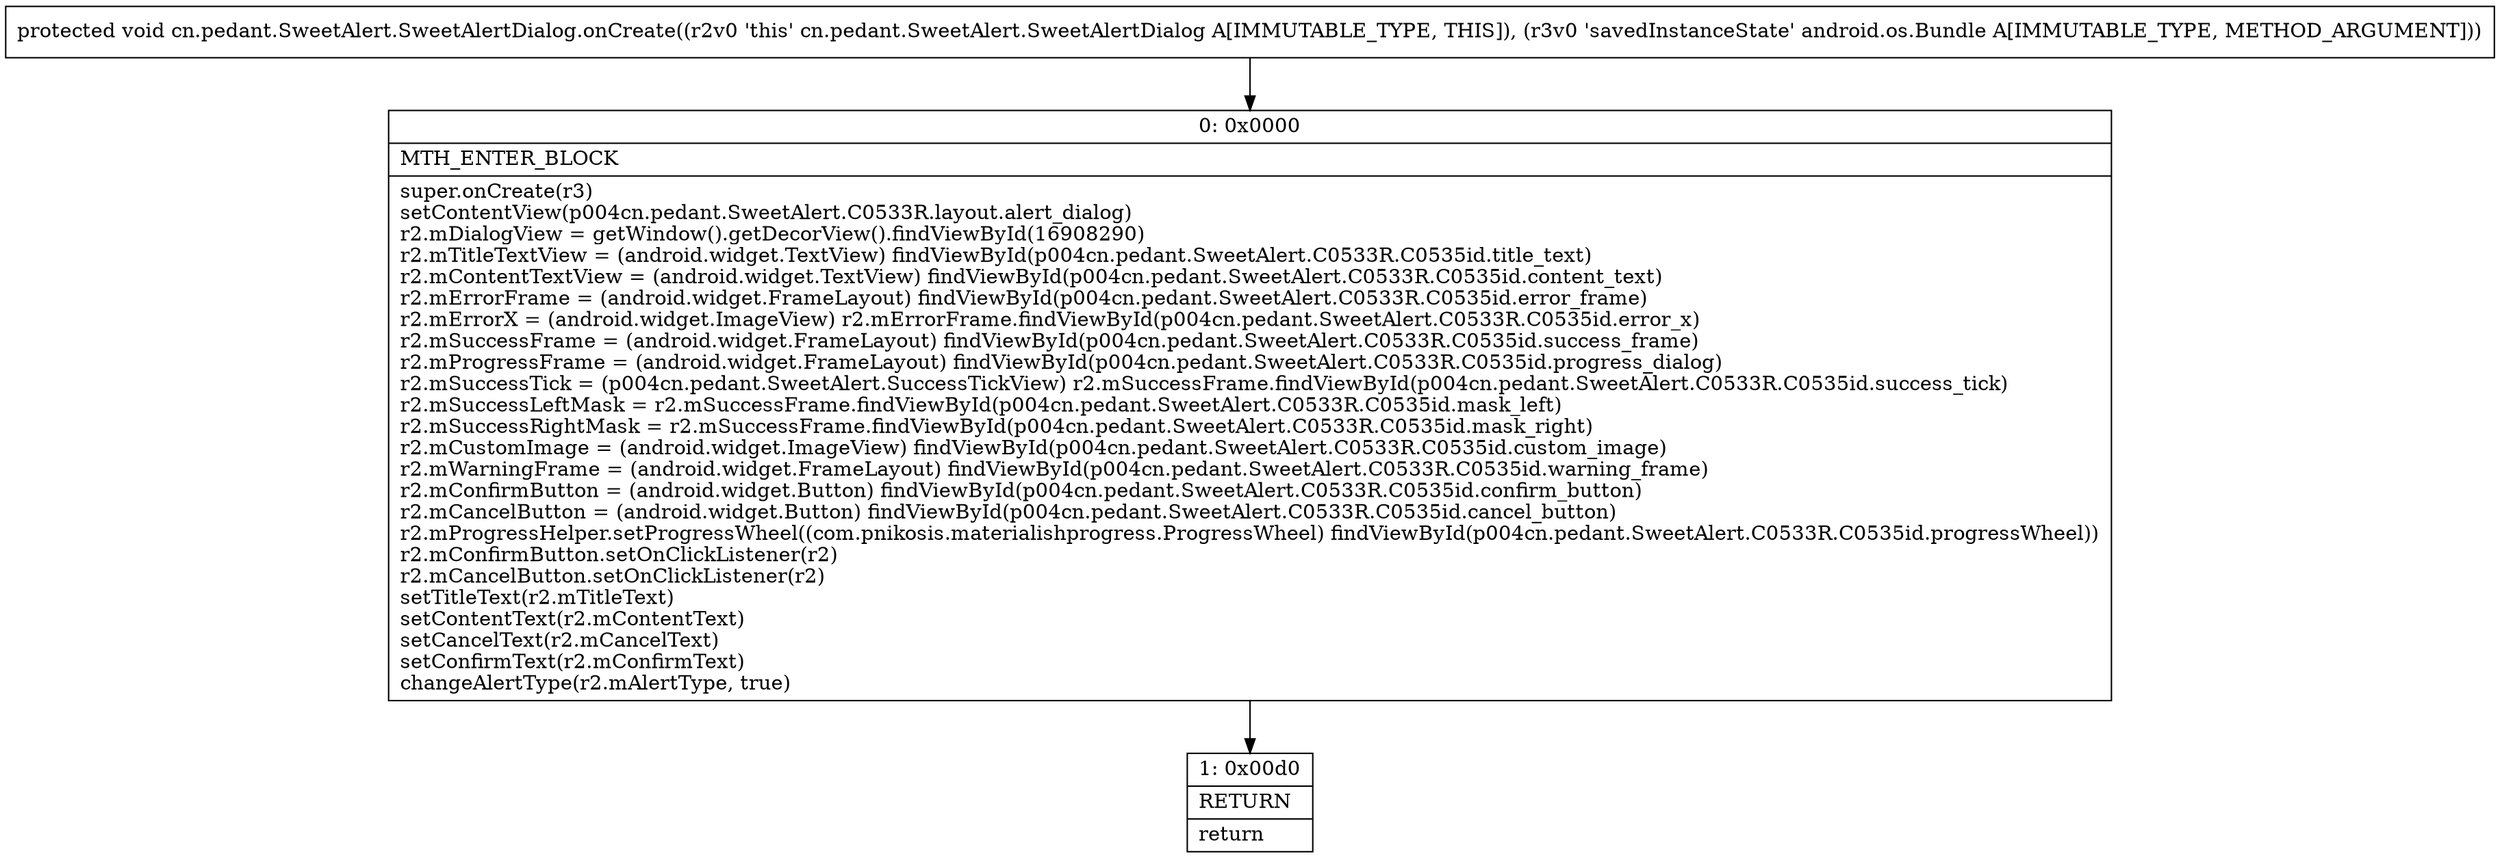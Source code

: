 digraph "CFG forcn.pedant.SweetAlert.SweetAlertDialog.onCreate(Landroid\/os\/Bundle;)V" {
Node_0 [shape=record,label="{0\:\ 0x0000|MTH_ENTER_BLOCK\l|super.onCreate(r3)\lsetContentView(p004cn.pedant.SweetAlert.C0533R.layout.alert_dialog)\lr2.mDialogView = getWindow().getDecorView().findViewById(16908290)\lr2.mTitleTextView = (android.widget.TextView) findViewById(p004cn.pedant.SweetAlert.C0533R.C0535id.title_text)\lr2.mContentTextView = (android.widget.TextView) findViewById(p004cn.pedant.SweetAlert.C0533R.C0535id.content_text)\lr2.mErrorFrame = (android.widget.FrameLayout) findViewById(p004cn.pedant.SweetAlert.C0533R.C0535id.error_frame)\lr2.mErrorX = (android.widget.ImageView) r2.mErrorFrame.findViewById(p004cn.pedant.SweetAlert.C0533R.C0535id.error_x)\lr2.mSuccessFrame = (android.widget.FrameLayout) findViewById(p004cn.pedant.SweetAlert.C0533R.C0535id.success_frame)\lr2.mProgressFrame = (android.widget.FrameLayout) findViewById(p004cn.pedant.SweetAlert.C0533R.C0535id.progress_dialog)\lr2.mSuccessTick = (p004cn.pedant.SweetAlert.SuccessTickView) r2.mSuccessFrame.findViewById(p004cn.pedant.SweetAlert.C0533R.C0535id.success_tick)\lr2.mSuccessLeftMask = r2.mSuccessFrame.findViewById(p004cn.pedant.SweetAlert.C0533R.C0535id.mask_left)\lr2.mSuccessRightMask = r2.mSuccessFrame.findViewById(p004cn.pedant.SweetAlert.C0533R.C0535id.mask_right)\lr2.mCustomImage = (android.widget.ImageView) findViewById(p004cn.pedant.SweetAlert.C0533R.C0535id.custom_image)\lr2.mWarningFrame = (android.widget.FrameLayout) findViewById(p004cn.pedant.SweetAlert.C0533R.C0535id.warning_frame)\lr2.mConfirmButton = (android.widget.Button) findViewById(p004cn.pedant.SweetAlert.C0533R.C0535id.confirm_button)\lr2.mCancelButton = (android.widget.Button) findViewById(p004cn.pedant.SweetAlert.C0533R.C0535id.cancel_button)\lr2.mProgressHelper.setProgressWheel((com.pnikosis.materialishprogress.ProgressWheel) findViewById(p004cn.pedant.SweetAlert.C0533R.C0535id.progressWheel))\lr2.mConfirmButton.setOnClickListener(r2)\lr2.mCancelButton.setOnClickListener(r2)\lsetTitleText(r2.mTitleText)\lsetContentText(r2.mContentText)\lsetCancelText(r2.mCancelText)\lsetConfirmText(r2.mConfirmText)\lchangeAlertType(r2.mAlertType, true)\l}"];
Node_1 [shape=record,label="{1\:\ 0x00d0|RETURN\l|return\l}"];
MethodNode[shape=record,label="{protected void cn.pedant.SweetAlert.SweetAlertDialog.onCreate((r2v0 'this' cn.pedant.SweetAlert.SweetAlertDialog A[IMMUTABLE_TYPE, THIS]), (r3v0 'savedInstanceState' android.os.Bundle A[IMMUTABLE_TYPE, METHOD_ARGUMENT])) }"];
MethodNode -> Node_0;
Node_0 -> Node_1;
}

